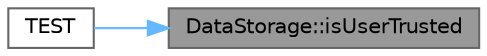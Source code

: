 digraph "DataStorage::isUserTrusted"
{
 // LATEX_PDF_SIZE
  bgcolor="transparent";
  edge [fontname=Helvetica,fontsize=10,labelfontname=Helvetica,labelfontsize=10];
  node [fontname=Helvetica,fontsize=10,shape=box,height=0.2,width=0.4];
  rankdir="RL";
  Node1 [id="Node000001",label="DataStorage::isUserTrusted",height=0.2,width=0.4,color="gray40", fillcolor="grey60", style="filled", fontcolor="black",tooltip="Ищет пользователя в списке доверенных."];
  Node1 -> Node2 [id="edge1_Node000001_Node000002",dir="back",color="steelblue1",style="solid",tooltip=" "];
  Node2 [id="Node000002",label="TEST",height=0.2,width=0.4,color="grey40", fillcolor="white", style="filled",URL="$group__storage__tests.html#gac8e18d84c408397a1f0a29566129c091",tooltip=" "];
}
